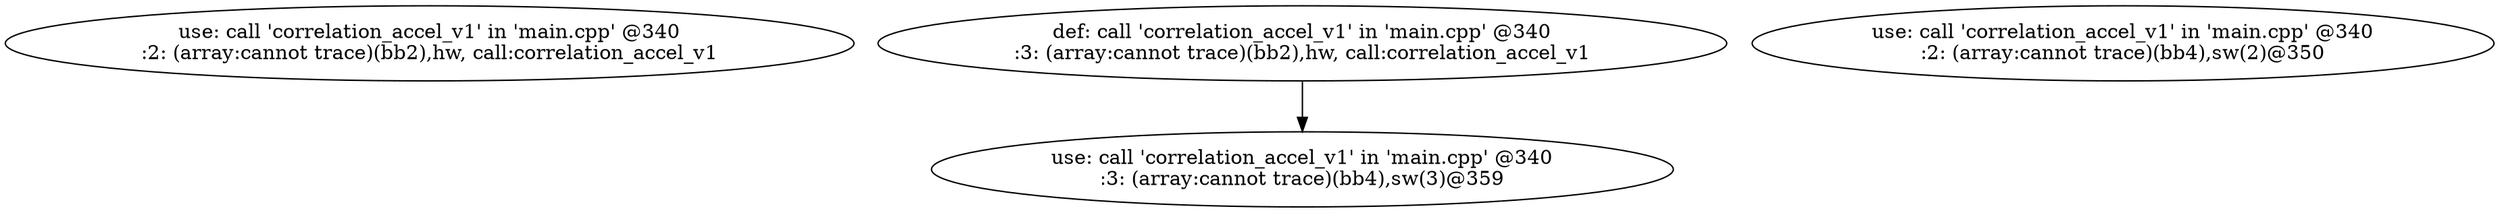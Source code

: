 digraph defuse_graph {
v0 [label = "use: call 'correlation_accel_v1' in 'main.cpp' @340\n:2: (array:cannot trace)(bb2),hw, call:correlation_accel_v1"];
v1 [label = "def: call 'correlation_accel_v1' in 'main.cpp' @340\n:3: (array:cannot trace)(bb2),hw, call:correlation_accel_v1"];
v2 [label = "use: call 'correlation_accel_v1' in 'main.cpp' @340\n:2: (array:cannot trace)(bb4),sw(2)@350"];
v3 [label = "use: call 'correlation_accel_v1' in 'main.cpp' @340\n:3: (array:cannot trace)(bb4),sw(3)@359"];
v1 -> v3;
}
